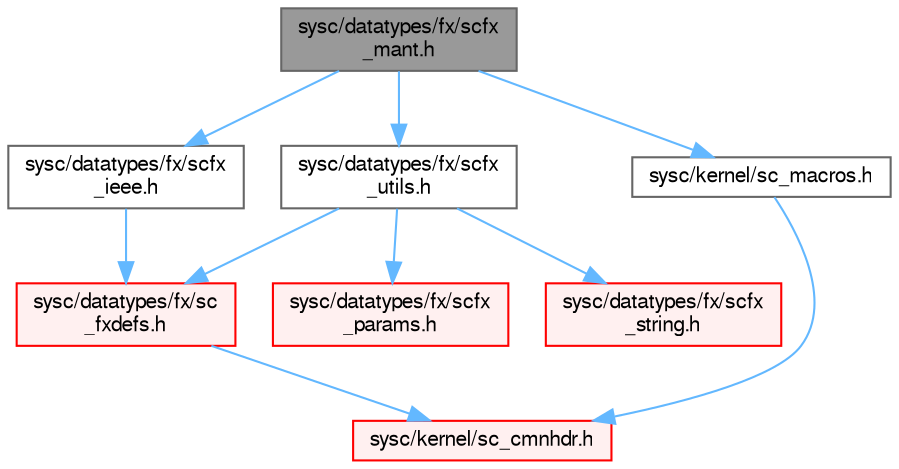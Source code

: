 digraph "sysc/datatypes/fx/scfx_mant.h"
{
 // LATEX_PDF_SIZE
  bgcolor="transparent";
  edge [fontname=FreeSans,fontsize=10,labelfontname=FreeSans,labelfontsize=10];
  node [fontname=FreeSans,fontsize=10,shape=box,height=0.2,width=0.4];
  Node1 [id="Node000001",label="sysc/datatypes/fx/scfx\l_mant.h",height=0.2,width=0.4,color="gray40", fillcolor="grey60", style="filled", fontcolor="black",tooltip=" "];
  Node1 -> Node2 [id="edge1_Node000001_Node000002",color="steelblue1",style="solid",tooltip=" "];
  Node2 [id="Node000002",label="sysc/datatypes/fx/scfx\l_ieee.h",height=0.2,width=0.4,color="grey40", fillcolor="white", style="filled",URL="$a00110.html",tooltip=" "];
  Node2 -> Node3 [id="edge2_Node000002_Node000003",color="steelblue1",style="solid",tooltip=" "];
  Node3 [id="Node000003",label="sysc/datatypes/fx/sc\l_fxdefs.h",height=0.2,width=0.4,color="red", fillcolor="#FFF0F0", style="filled",URL="$a00101.html",tooltip=" "];
  Node3 -> Node4 [id="edge3_Node000003_Node000004",color="steelblue1",style="solid",tooltip=" "];
  Node4 [id="Node000004",label="sysc/kernel/sc_cmnhdr.h",height=0.2,width=0.4,color="red", fillcolor="#FFF0F0", style="filled",URL="$a00428.html",tooltip=" "];
  Node1 -> Node30 [id="edge4_Node000001_Node000030",color="steelblue1",style="solid",tooltip=" "];
  Node30 [id="Node000030",label="sysc/datatypes/fx/scfx\l_utils.h",height=0.2,width=0.4,color="grey40", fillcolor="white", style="filled",URL="$a00116.html",tooltip=" "];
  Node30 -> Node3 [id="edge5_Node000030_Node000003",color="steelblue1",style="solid",tooltip=" "];
  Node30 -> Node31 [id="edge6_Node000030_Node000031",color="steelblue1",style="solid",tooltip=" "];
  Node31 [id="Node000031",label="sysc/datatypes/fx/scfx\l_params.h",height=0.2,width=0.4,color="red", fillcolor="#FFF0F0", style="filled",URL="$a00122.html",tooltip=" "];
  Node30 -> Node55 [id="edge7_Node000030_Node000055",color="steelblue1",style="solid",tooltip=" "];
  Node55 [id="Node000055",label="sysc/datatypes/fx/scfx\l_string.h",height=0.2,width=0.4,color="red", fillcolor="#FFF0F0", style="filled",URL="$a00068.html",tooltip=" "];
  Node1 -> Node56 [id="edge8_Node000001_Node000056",color="steelblue1",style="solid",tooltip=" "];
  Node56 [id="Node000056",label="sysc/kernel/sc_macros.h",height=0.2,width=0.4,color="grey40", fillcolor="white", style="filled",URL="$a00374.html",tooltip=" "];
  Node56 -> Node4 [id="edge9_Node000056_Node000004",color="steelblue1",style="solid",tooltip=" "];
}
